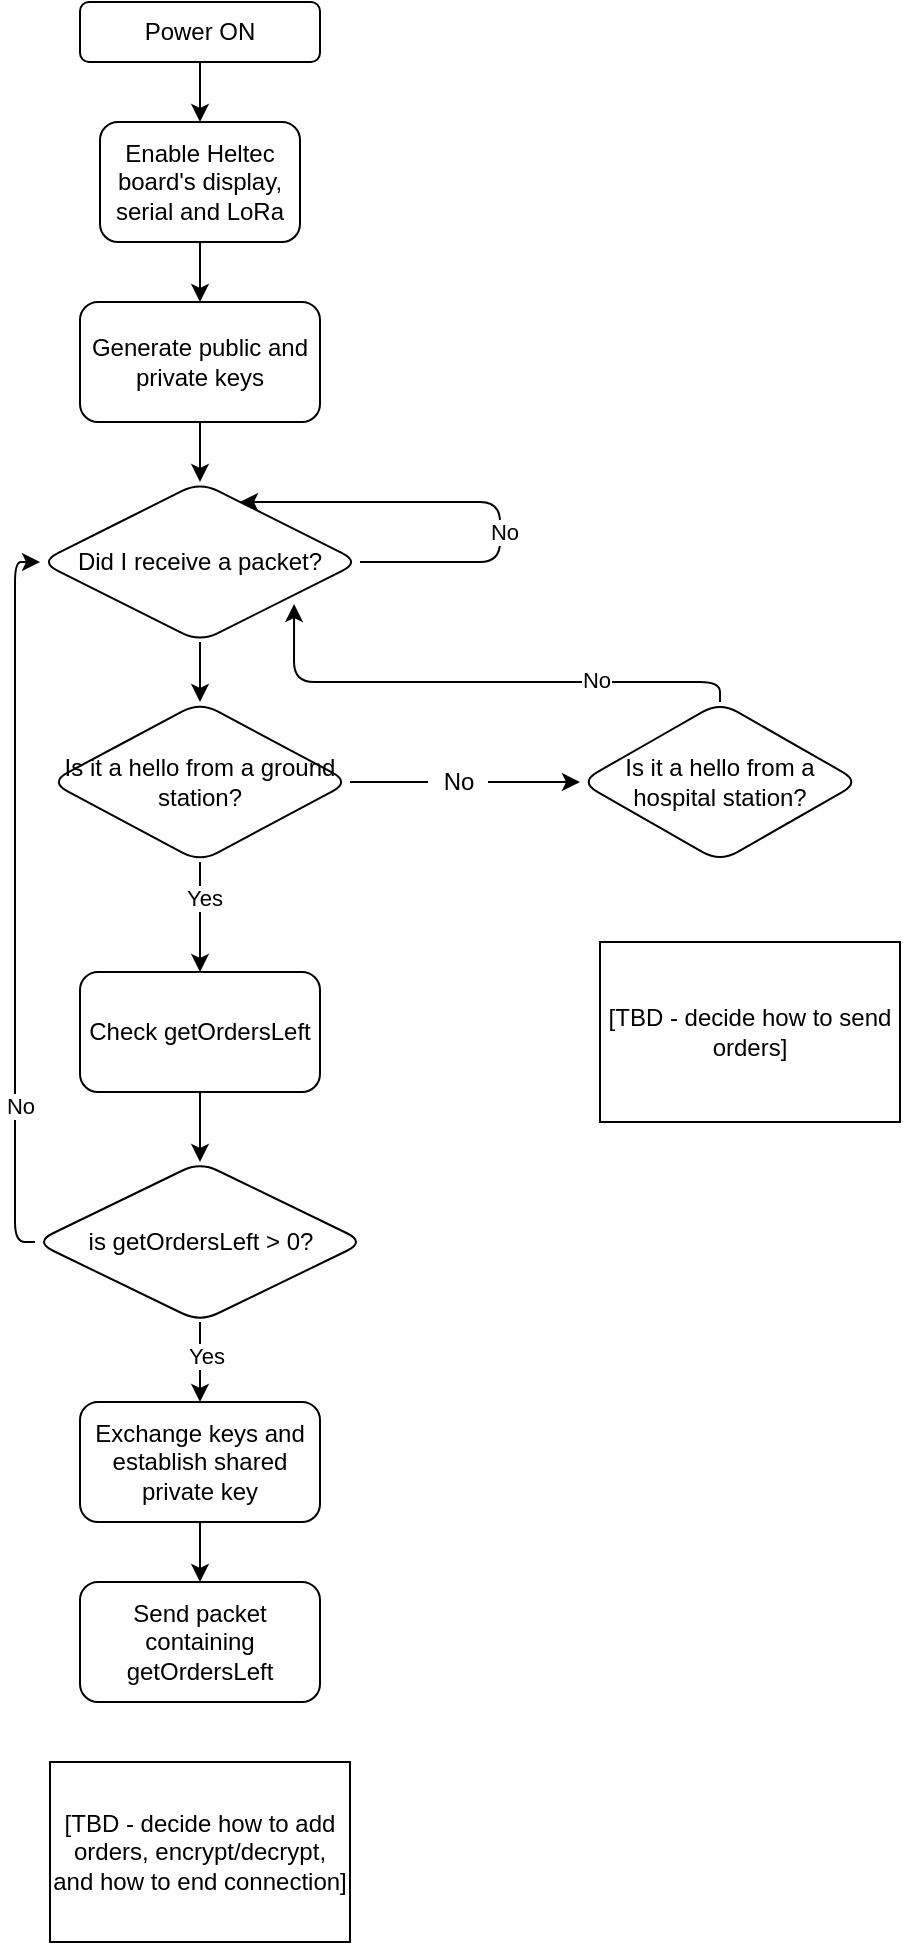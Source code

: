 <mxfile>
    <diagram id="C5RBs43oDa-KdzZeNtuy" name="Page-1">
        <mxGraphModel dx="971" dy="485" grid="1" gridSize="10" guides="1" tooltips="1" connect="1" arrows="1" fold="1" page="1" pageScale="1" pageWidth="827" pageHeight="1169" math="0" shadow="0">
            <root>
                <mxCell id="WIyWlLk6GJQsqaUBKTNV-0"/>
                <mxCell id="WIyWlLk6GJQsqaUBKTNV-1" parent="WIyWlLk6GJQsqaUBKTNV-0"/>
                <mxCell id="OJD0DWyWejZvtVfnCre9-2" style="edgeStyle=orthogonalEdgeStyle;rounded=0;orthogonalLoop=1;jettySize=auto;html=1;exitX=0.5;exitY=1;exitDx=0;exitDy=0;entryX=0.5;entryY=0;entryDx=0;entryDy=0;" parent="WIyWlLk6GJQsqaUBKTNV-1" source="OJD0DWyWejZvtVfnCre9-0" target="OJD0DWyWejZvtVfnCre9-1" edge="1">
                    <mxGeometry relative="1" as="geometry"/>
                </mxCell>
                <mxCell id="OJD0DWyWejZvtVfnCre9-0" value="Power ON" style="rounded=1;whiteSpace=wrap;html=1;" parent="WIyWlLk6GJQsqaUBKTNV-1" vertex="1">
                    <mxGeometry x="240" y="40" width="120" height="30" as="geometry"/>
                </mxCell>
                <mxCell id="OJD0DWyWejZvtVfnCre9-9" style="edgeStyle=orthogonalEdgeStyle;rounded=0;orthogonalLoop=1;jettySize=auto;html=1;exitX=0.5;exitY=1;exitDx=0;exitDy=0;entryX=0.5;entryY=0;entryDx=0;entryDy=0;" parent="WIyWlLk6GJQsqaUBKTNV-1" source="OJD0DWyWejZvtVfnCre9-1" target="OJD0DWyWejZvtVfnCre9-8" edge="1">
                    <mxGeometry relative="1" as="geometry"/>
                </mxCell>
                <mxCell id="OJD0DWyWejZvtVfnCre9-1" value="Enable Heltec board's display, serial and LoRa" style="rounded=1;whiteSpace=wrap;html=1;" parent="WIyWlLk6GJQsqaUBKTNV-1" vertex="1">
                    <mxGeometry x="250" y="100" width="100" height="60" as="geometry"/>
                </mxCell>
                <mxCell id="1" value="" style="edgeStyle=none;html=1;" parent="WIyWlLk6GJQsqaUBKTNV-1" source="OJD0DWyWejZvtVfnCre9-8" target="0" edge="1">
                    <mxGeometry relative="1" as="geometry"/>
                </mxCell>
                <mxCell id="OJD0DWyWejZvtVfnCre9-8" value="Generate public and private keys" style="rounded=1;whiteSpace=wrap;html=1;shadow=0;fillColor=default;gradientColor=none;gradientDirection=radial;" parent="WIyWlLk6GJQsqaUBKTNV-1" vertex="1">
                    <mxGeometry x="240" y="190" width="120" height="60" as="geometry"/>
                </mxCell>
                <mxCell id="2" style="edgeStyle=orthogonalEdgeStyle;html=1;exitX=1;exitY=0.5;exitDx=0;exitDy=0;" parent="WIyWlLk6GJQsqaUBKTNV-1" source="0" target="0" edge="1">
                    <mxGeometry relative="1" as="geometry">
                        <mxPoint x="390" y="330" as="targetPoint"/>
                        <Array as="points">
                            <mxPoint x="450" y="320"/>
                            <mxPoint x="450" y="290"/>
                        </Array>
                    </mxGeometry>
                </mxCell>
                <mxCell id="28" value="No" style="edgeLabel;html=1;align=center;verticalAlign=middle;resizable=0;points=[];" parent="2" vertex="1" connectable="0">
                    <mxGeometry x="-0.26" y="-2" relative="1" as="geometry">
                        <mxPoint as="offset"/>
                    </mxGeometry>
                </mxCell>
                <mxCell id="5" value="" style="edgeStyle=orthogonalEdgeStyle;html=1;" parent="WIyWlLk6GJQsqaUBKTNV-1" source="0" target="4" edge="1">
                    <mxGeometry relative="1" as="geometry"/>
                </mxCell>
                <mxCell id="0" value="Did I receive a packet?" style="rhombus;whiteSpace=wrap;html=1;rounded=1;shadow=0;gradientColor=none;gradientDirection=radial;" parent="WIyWlLk6GJQsqaUBKTNV-1" vertex="1">
                    <mxGeometry x="220" y="280" width="160" height="80" as="geometry"/>
                </mxCell>
                <mxCell id="14" value="" style="edgeStyle=orthogonalEdgeStyle;html=1;startArrow=none;" parent="WIyWlLk6GJQsqaUBKTNV-1" source="15" target="13" edge="1">
                    <mxGeometry relative="1" as="geometry"/>
                </mxCell>
                <mxCell id="19" value="" style="edgeStyle=orthogonalEdgeStyle;html=1;" parent="WIyWlLk6GJQsqaUBKTNV-1" source="4" target="18" edge="1">
                    <mxGeometry relative="1" as="geometry"/>
                </mxCell>
                <mxCell id="20" value="Yes" style="edgeLabel;html=1;align=center;verticalAlign=middle;resizable=0;points=[];" parent="19" vertex="1" connectable="0">
                    <mxGeometry x="-0.34" y="2" relative="1" as="geometry">
                        <mxPoint as="offset"/>
                    </mxGeometry>
                </mxCell>
                <mxCell id="4" value="Is it a hello from a ground station?" style="rhombus;whiteSpace=wrap;html=1;rounded=1;shadow=0;gradientColor=none;gradientDirection=radial;" parent="WIyWlLk6GJQsqaUBKTNV-1" vertex="1">
                    <mxGeometry x="225" y="390" width="150" height="80" as="geometry"/>
                </mxCell>
                <mxCell id="16" style="edgeStyle=orthogonalEdgeStyle;html=1;exitX=0.5;exitY=0;exitDx=0;exitDy=0;entryX=0.794;entryY=0.763;entryDx=0;entryDy=0;entryPerimeter=0;" parent="WIyWlLk6GJQsqaUBKTNV-1" source="13" target="0" edge="1">
                    <mxGeometry relative="1" as="geometry">
                        <mxPoint x="420" y="380" as="targetPoint"/>
                        <Array as="points">
                            <mxPoint x="560" y="380"/>
                        </Array>
                    </mxGeometry>
                </mxCell>
                <mxCell id="17" value="No" style="edgeLabel;html=1;align=center;verticalAlign=middle;resizable=0;points=[];" parent="16" vertex="1" connectable="0">
                    <mxGeometry x="-0.452" y="-1" relative="1" as="geometry">
                        <mxPoint as="offset"/>
                    </mxGeometry>
                </mxCell>
                <mxCell id="13" value="Is it a hello from a hospital station?" style="rhombus;whiteSpace=wrap;html=1;rounded=1;shadow=0;gradientColor=none;gradientDirection=radial;" parent="WIyWlLk6GJQsqaUBKTNV-1" vertex="1">
                    <mxGeometry x="490" y="390" width="140" height="80" as="geometry"/>
                </mxCell>
                <mxCell id="22" value="" style="edgeStyle=orthogonalEdgeStyle;html=1;" parent="WIyWlLk6GJQsqaUBKTNV-1" source="18" target="21" edge="1">
                    <mxGeometry relative="1" as="geometry"/>
                </mxCell>
                <mxCell id="18" value="Check getOrdersLeft" style="whiteSpace=wrap;html=1;rounded=1;shadow=0;gradientColor=none;gradientDirection=radial;" parent="WIyWlLk6GJQsqaUBKTNV-1" vertex="1">
                    <mxGeometry x="240" y="525" width="120" height="60" as="geometry"/>
                </mxCell>
                <mxCell id="23" style="edgeStyle=orthogonalEdgeStyle;html=1;exitX=0;exitY=0.5;exitDx=0;exitDy=0;entryX=0;entryY=0.5;entryDx=0;entryDy=0;" parent="WIyWlLk6GJQsqaUBKTNV-1" source="21" target="0" edge="1">
                    <mxGeometry relative="1" as="geometry">
                        <mxPoint x="210" y="550" as="targetPoint"/>
                    </mxGeometry>
                </mxCell>
                <mxCell id="29" value="No" style="edgeLabel;html=1;align=center;verticalAlign=middle;resizable=0;points=[];" parent="23" vertex="1" connectable="0">
                    <mxGeometry x="-0.57" y="-2" relative="1" as="geometry">
                        <mxPoint as="offset"/>
                    </mxGeometry>
                </mxCell>
                <mxCell id="33" value="" style="edgeStyle=orthogonalEdgeStyle;html=1;" parent="WIyWlLk6GJQsqaUBKTNV-1" source="21" target="32" edge="1">
                    <mxGeometry relative="1" as="geometry"/>
                </mxCell>
                <mxCell id="34" value="Yes" style="edgeLabel;html=1;align=center;verticalAlign=middle;resizable=0;points=[];" parent="33" vertex="1" connectable="0">
                    <mxGeometry x="-0.15" y="3" relative="1" as="geometry">
                        <mxPoint as="offset"/>
                    </mxGeometry>
                </mxCell>
                <mxCell id="21" value="is getOrdersLeft&amp;nbsp;&amp;gt; 0?" style="rhombus;whiteSpace=wrap;html=1;rounded=1;shadow=0;gradientColor=none;gradientDirection=radial;" parent="WIyWlLk6GJQsqaUBKTNV-1" vertex="1">
                    <mxGeometry x="217.5" y="620" width="165" height="80" as="geometry"/>
                </mxCell>
                <mxCell id="36" value="" style="edgeStyle=orthogonalEdgeStyle;html=1;" parent="WIyWlLk6GJQsqaUBKTNV-1" source="32" target="35" edge="1">
                    <mxGeometry relative="1" as="geometry"/>
                </mxCell>
                <mxCell id="32" value="Exchange keys and establish shared private key" style="whiteSpace=wrap;html=1;rounded=1;shadow=0;gradientColor=none;gradientDirection=radial;" parent="WIyWlLk6GJQsqaUBKTNV-1" vertex="1">
                    <mxGeometry x="240" y="740" width="120" height="60" as="geometry"/>
                </mxCell>
                <mxCell id="35" value="Send packet containing getOrdersLeft" style="whiteSpace=wrap;html=1;rounded=1;shadow=0;gradientColor=none;gradientDirection=radial;" parent="WIyWlLk6GJQsqaUBKTNV-1" vertex="1">
                    <mxGeometry x="240" y="830" width="120" height="60" as="geometry"/>
                </mxCell>
                <mxCell id="37" value="[TBD - decide how to add orders, encrypt/decrypt, and how to end connection]" style="rounded=0;whiteSpace=wrap;html=1;" parent="WIyWlLk6GJQsqaUBKTNV-1" vertex="1">
                    <mxGeometry x="225" y="920" width="150" height="90" as="geometry"/>
                </mxCell>
                <mxCell id="38" value="[TBD - decide how to send orders]" style="rounded=0;whiteSpace=wrap;html=1;" parent="WIyWlLk6GJQsqaUBKTNV-1" vertex="1">
                    <mxGeometry x="500" y="510" width="150" height="90" as="geometry"/>
                </mxCell>
                <mxCell id="15" value="No" style="text;html=1;align=center;verticalAlign=middle;resizable=0;points=[];autosize=1;strokeColor=none;fillColor=none;" parent="WIyWlLk6GJQsqaUBKTNV-1" vertex="1">
                    <mxGeometry x="414" y="420" width="30" height="20" as="geometry"/>
                </mxCell>
                <mxCell id="39" value="" style="edgeStyle=orthogonalEdgeStyle;html=1;endArrow=none;" edge="1" parent="WIyWlLk6GJQsqaUBKTNV-1" source="4" target="15">
                    <mxGeometry relative="1" as="geometry">
                        <mxPoint x="375" y="430" as="sourcePoint"/>
                        <mxPoint x="490" y="430" as="targetPoint"/>
                    </mxGeometry>
                </mxCell>
            </root>
        </mxGraphModel>
    </diagram>
</mxfile>